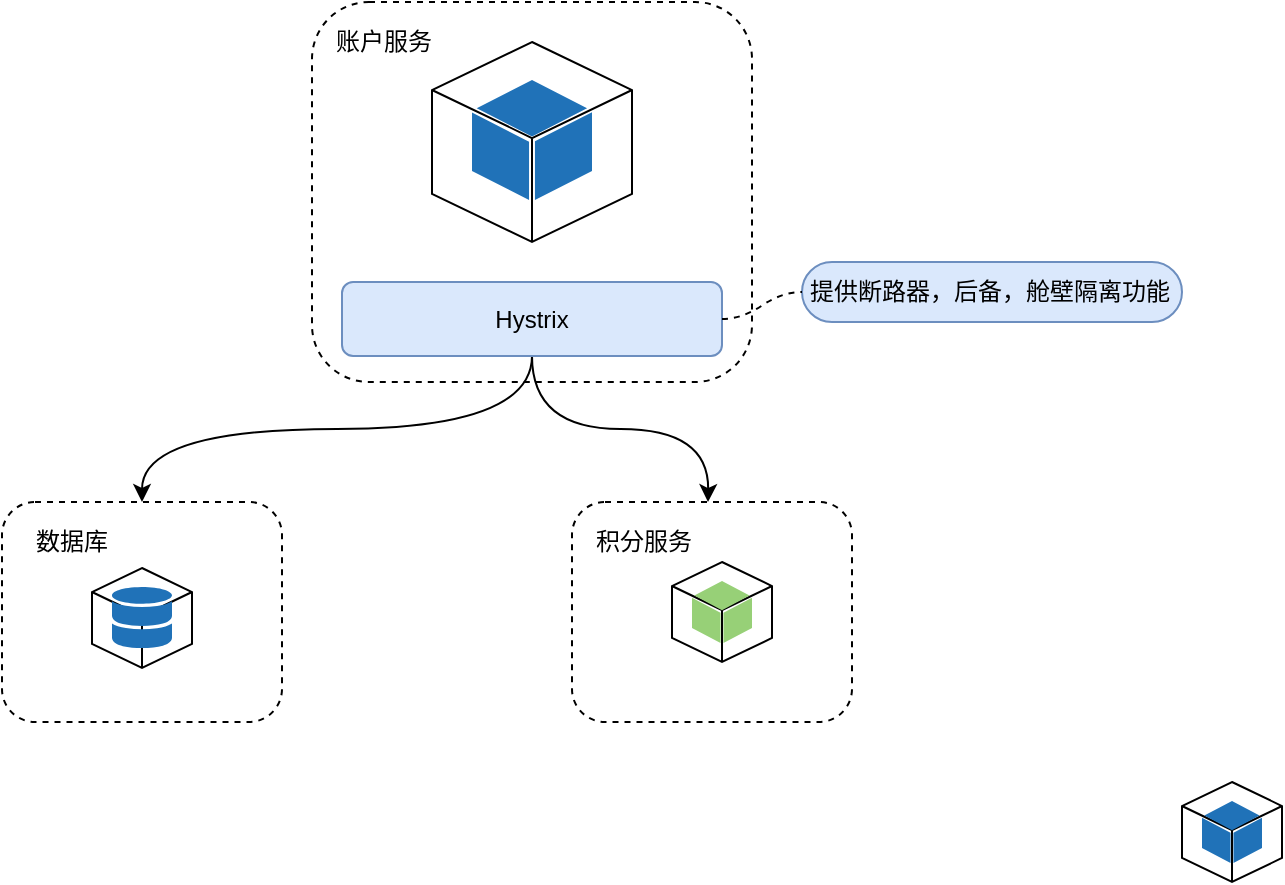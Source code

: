 <mxfile version="12.2.2" type="device" pages="1"><diagram id="motKGBAJZO4tZhNxpwuc" name="第 1 页"><mxGraphModel dx="1024" dy="593" grid="1" gridSize="10" guides="1" tooltips="1" connect="1" arrows="1" fold="1" page="1" pageScale="1" pageWidth="827" pageHeight="1169" math="0" shadow="0"><root><mxCell id="0"/><mxCell id="1" parent="0"/><mxCell id="aZZkqU-dMgL8ZGHWvzkz-18" value="" style="whiteSpace=wrap;html=1;shape=mxgraph.basic.isocube;isoAngle=15;strokeColor=#000000;fillColor=none;gradientColor=none;" vertex="1" parent="1"><mxGeometry x="65" y="303" width="50" height="50" as="geometry"/></mxCell><mxCell id="aZZkqU-dMgL8ZGHWvzkz-2" value="" style="rounded=1;whiteSpace=wrap;html=1;fillColor=none;dashed=1;" vertex="1" parent="1"><mxGeometry x="20" y="270" width="140" height="110" as="geometry"/></mxCell><mxCell id="e_atnJp9WyvL43KzEqCc-3" value="" style="rounded=1;whiteSpace=wrap;html=1;fillColor=none;dashed=1;" parent="1" vertex="1"><mxGeometry x="175" y="20" width="220" height="190" as="geometry"/></mxCell><mxCell id="e_atnJp9WyvL43KzEqCc-5" value="" style="group" parent="1" vertex="1" connectable="0"><mxGeometry x="235" y="40" width="100" height="100" as="geometry"/></mxCell><mxCell id="tuCLrJnDpD7_dMmJhQhp-13" value="" style="whiteSpace=wrap;html=1;shape=mxgraph.basic.isocube;isoAngle=15;strokeColor=#000000;fillColor=none;gradientColor=#ffffff;" parent="e_atnJp9WyvL43KzEqCc-5" vertex="1"><mxGeometry width="100" height="100" as="geometry"/></mxCell><mxCell id="tuCLrJnDpD7_dMmJhQhp-12" value="" style="pointerEvents=1;shadow=0;dashed=0;html=1;strokeColor=none;labelPosition=center;verticalLabelPosition=bottom;verticalAlign=top;outlineConnect=0;align=center;shape=mxgraph.office.concepts.node_generic;fillColor=#2072B8;gradientColor=none;" parent="e_atnJp9WyvL43KzEqCc-5" vertex="1"><mxGeometry x="20" y="19" width="60" height="60" as="geometry"/></mxCell><mxCell id="aZZkqU-dMgL8ZGHWvzkz-3" style="edgeStyle=orthogonalEdgeStyle;curved=1;rounded=0;orthogonalLoop=1;jettySize=auto;html=1;exitX=0.5;exitY=1;exitDx=0;exitDy=0;entryX=0.5;entryY=0;entryDx=0;entryDy=0;" edge="1" parent="1" source="e_atnJp9WyvL43KzEqCc-7" target="aZZkqU-dMgL8ZGHWvzkz-2"><mxGeometry relative="1" as="geometry"/></mxCell><mxCell id="aZZkqU-dMgL8ZGHWvzkz-4" style="edgeStyle=orthogonalEdgeStyle;curved=1;rounded=0;orthogonalLoop=1;jettySize=auto;html=1;exitX=0.5;exitY=1;exitDx=0;exitDy=0;entryX=0.5;entryY=0;entryDx=0;entryDy=0;" edge="1" parent="1" source="e_atnJp9WyvL43KzEqCc-7"><mxGeometry relative="1" as="geometry"><mxPoint x="373" y="270" as="targetPoint"/></mxGeometry></mxCell><mxCell id="e_atnJp9WyvL43KzEqCc-7" value="Hystrix" style="rounded=1;whiteSpace=wrap;html=1;fillColor=#dae8fc;strokeColor=#6c8ebf;" parent="1" vertex="1"><mxGeometry x="190" y="160" width="190" height="37" as="geometry"/></mxCell><mxCell id="e_atnJp9WyvL43KzEqCc-10" value="积分服务" style="text;html=1;strokeColor=none;fillColor=none;align=left;verticalAlign=middle;whiteSpace=wrap;rounded=0;" parent="1" vertex="1"><mxGeometry x="315" y="280" width="60" height="20" as="geometry"/></mxCell><mxCell id="e_atnJp9WyvL43KzEqCc-11" value="账户服务" style="text;html=1;strokeColor=none;fillColor=none;align=left;verticalAlign=middle;whiteSpace=wrap;rounded=0;" parent="1" vertex="1"><mxGeometry x="185" y="30" width="60" height="20" as="geometry"/></mxCell><mxCell id="aZZkqU-dMgL8ZGHWvzkz-1" value="" style="shadow=0;dashed=0;html=1;strokeColor=none;labelPosition=center;verticalLabelPosition=bottom;verticalAlign=top;outlineConnect=0;align=center;shape=mxgraph.office.databases.database_mini_2;fillColor=#2072B8;" vertex="1" parent="1"><mxGeometry x="75" y="312.5" width="30" height="31" as="geometry"/></mxCell><mxCell id="aZZkqU-dMgL8ZGHWvzkz-5" value="数据库" style="text;html=1;strokeColor=none;fillColor=none;align=left;verticalAlign=middle;whiteSpace=wrap;rounded=0;" vertex="1" parent="1"><mxGeometry x="35" y="280" width="60" height="20" as="geometry"/></mxCell><mxCell id="aZZkqU-dMgL8ZGHWvzkz-7" value="提供断路器，后备，舱壁隔离功能" style="whiteSpace=wrap;html=1;rounded=1;arcSize=50;align=left;verticalAlign=middle;container=1;recursiveResize=0;strokeWidth=1;autosize=1;spacing=4;treeFolding=1;treeMoving=1;fillColor=#dae8fc;strokeColor=#6c8ebf;" vertex="1" parent="1"><mxGeometry x="420" y="150" width="190" height="30" as="geometry"/></mxCell><mxCell id="aZZkqU-dMgL8ZGHWvzkz-8" value="" style="edgeStyle=entityRelationEdgeStyle;startArrow=none;endArrow=none;segment=10;curved=1;exitX=1;exitY=0.5;exitDx=0;exitDy=0;dashed=1;" edge="1" target="aZZkqU-dMgL8ZGHWvzkz-7" parent="1" source="e_atnJp9WyvL43KzEqCc-7"><mxGeometry relative="1" as="geometry"><mxPoint x="430" y="170" as="sourcePoint"/></mxGeometry></mxCell><mxCell id="aZZkqU-dMgL8ZGHWvzkz-22" value="" style="group" vertex="1" connectable="0" parent="1"><mxGeometry x="355" y="300" width="50" height="50" as="geometry"/></mxCell><mxCell id="e_atnJp9WyvL43KzEqCc-1" value="" style="whiteSpace=wrap;html=1;shape=mxgraph.basic.isocube;isoAngle=15;strokeColor=#000000;fillColor=none;gradientColor=#ffffff;" parent="aZZkqU-dMgL8ZGHWvzkz-22" vertex="1"><mxGeometry width="50" height="50" as="geometry"/></mxCell><mxCell id="e_atnJp9WyvL43KzEqCc-2" value="" style="pointerEvents=1;shadow=0;dashed=0;html=1;strokeColor=none;labelPosition=center;verticalLabelPosition=bottom;verticalAlign=top;outlineConnect=0;align=center;shape=mxgraph.office.concepts.node_generic;fillColor=#97D077;gradientColor=none;" parent="aZZkqU-dMgL8ZGHWvzkz-22" vertex="1"><mxGeometry x="10" y="9.5" width="30" height="31" as="geometry"/></mxCell><mxCell id="aZZkqU-dMgL8ZGHWvzkz-23" value="" style="group" vertex="1" connectable="0" parent="1"><mxGeometry x="610" y="410" width="50" height="50" as="geometry"/></mxCell><mxCell id="aZZkqU-dMgL8ZGHWvzkz-13" value="" style="whiteSpace=wrap;html=1;shape=mxgraph.basic.isocube;isoAngle=15;strokeColor=#000000;fillColor=none;gradientColor=#ffffff;" vertex="1" parent="aZZkqU-dMgL8ZGHWvzkz-23"><mxGeometry width="50" height="50" as="geometry"/></mxCell><mxCell id="aZZkqU-dMgL8ZGHWvzkz-14" value="" style="pointerEvents=1;shadow=0;dashed=0;html=1;strokeColor=none;labelPosition=center;verticalLabelPosition=bottom;verticalAlign=top;outlineConnect=0;align=center;shape=mxgraph.office.concepts.node_generic;fillColor=#2072B8;gradientColor=none;" vertex="1" parent="aZZkqU-dMgL8ZGHWvzkz-23"><mxGeometry x="10" y="9.5" width="30" height="31" as="geometry"/></mxCell><mxCell id="aZZkqU-dMgL8ZGHWvzkz-24" value="" style="rounded=1;whiteSpace=wrap;html=1;fillColor=none;dashed=1;" vertex="1" parent="1"><mxGeometry x="305" y="270" width="140" height="110" as="geometry"/></mxCell></root></mxGraphModel></diagram></mxfile>